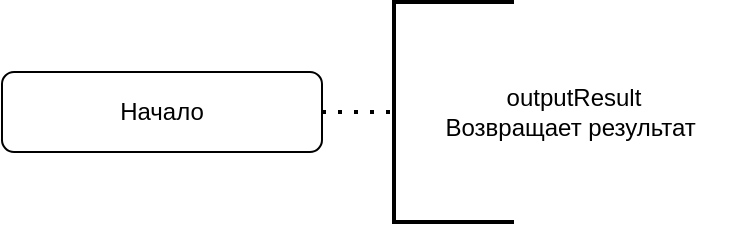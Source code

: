 <mxfile version="14.4.8" type="github">
  <diagram id="VsCYafETnWa5NlrTcynY" name="Page-1">
    <mxGraphModel dx="1038" dy="580" grid="1" gridSize="10" guides="1" tooltips="1" connect="1" arrows="1" fold="1" page="1" pageScale="1" pageWidth="827" pageHeight="1169" math="0" shadow="0">
      <root>
        <mxCell id="0" />
        <mxCell id="1" parent="0" />
        <mxCell id="EwdOZo1DDRDLrgm2m6_3-1" value="Начало" style="rounded=1;whiteSpace=wrap;html=1;" vertex="1" parent="1">
          <mxGeometry x="334" y="40" width="160" height="40" as="geometry" />
        </mxCell>
        <mxCell id="EwdOZo1DDRDLrgm2m6_3-3" value="" style="strokeWidth=2;html=1;shape=mxgraph.flowchart.annotation_1;align=left;pointerEvents=1;" vertex="1" parent="1">
          <mxGeometry x="530" y="5" width="60" height="110" as="geometry" />
        </mxCell>
        <mxCell id="EwdOZo1DDRDLrgm2m6_3-4" value="" style="endArrow=none;dashed=1;html=1;dashPattern=1 3;strokeWidth=2;exitX=1;exitY=0.5;exitDx=0;exitDy=0;entryX=0;entryY=0.5;entryDx=0;entryDy=0;entryPerimeter=0;" edge="1" parent="1" source="EwdOZo1DDRDLrgm2m6_3-1" target="EwdOZo1DDRDLrgm2m6_3-3">
          <mxGeometry width="50" height="50" relative="1" as="geometry">
            <mxPoint x="380" y="320" as="sourcePoint" />
            <mxPoint x="430" y="270" as="targetPoint" />
          </mxGeometry>
        </mxCell>
        <mxCell id="EwdOZo1DDRDLrgm2m6_3-5" value="outputResult&lt;br&gt;Возвращает результат&amp;nbsp;" style="text;html=1;strokeColor=none;fillColor=none;align=center;verticalAlign=middle;whiteSpace=wrap;rounded=0;" vertex="1" parent="1">
          <mxGeometry x="530" y="30" width="180" height="60" as="geometry" />
        </mxCell>
      </root>
    </mxGraphModel>
  </diagram>
</mxfile>
